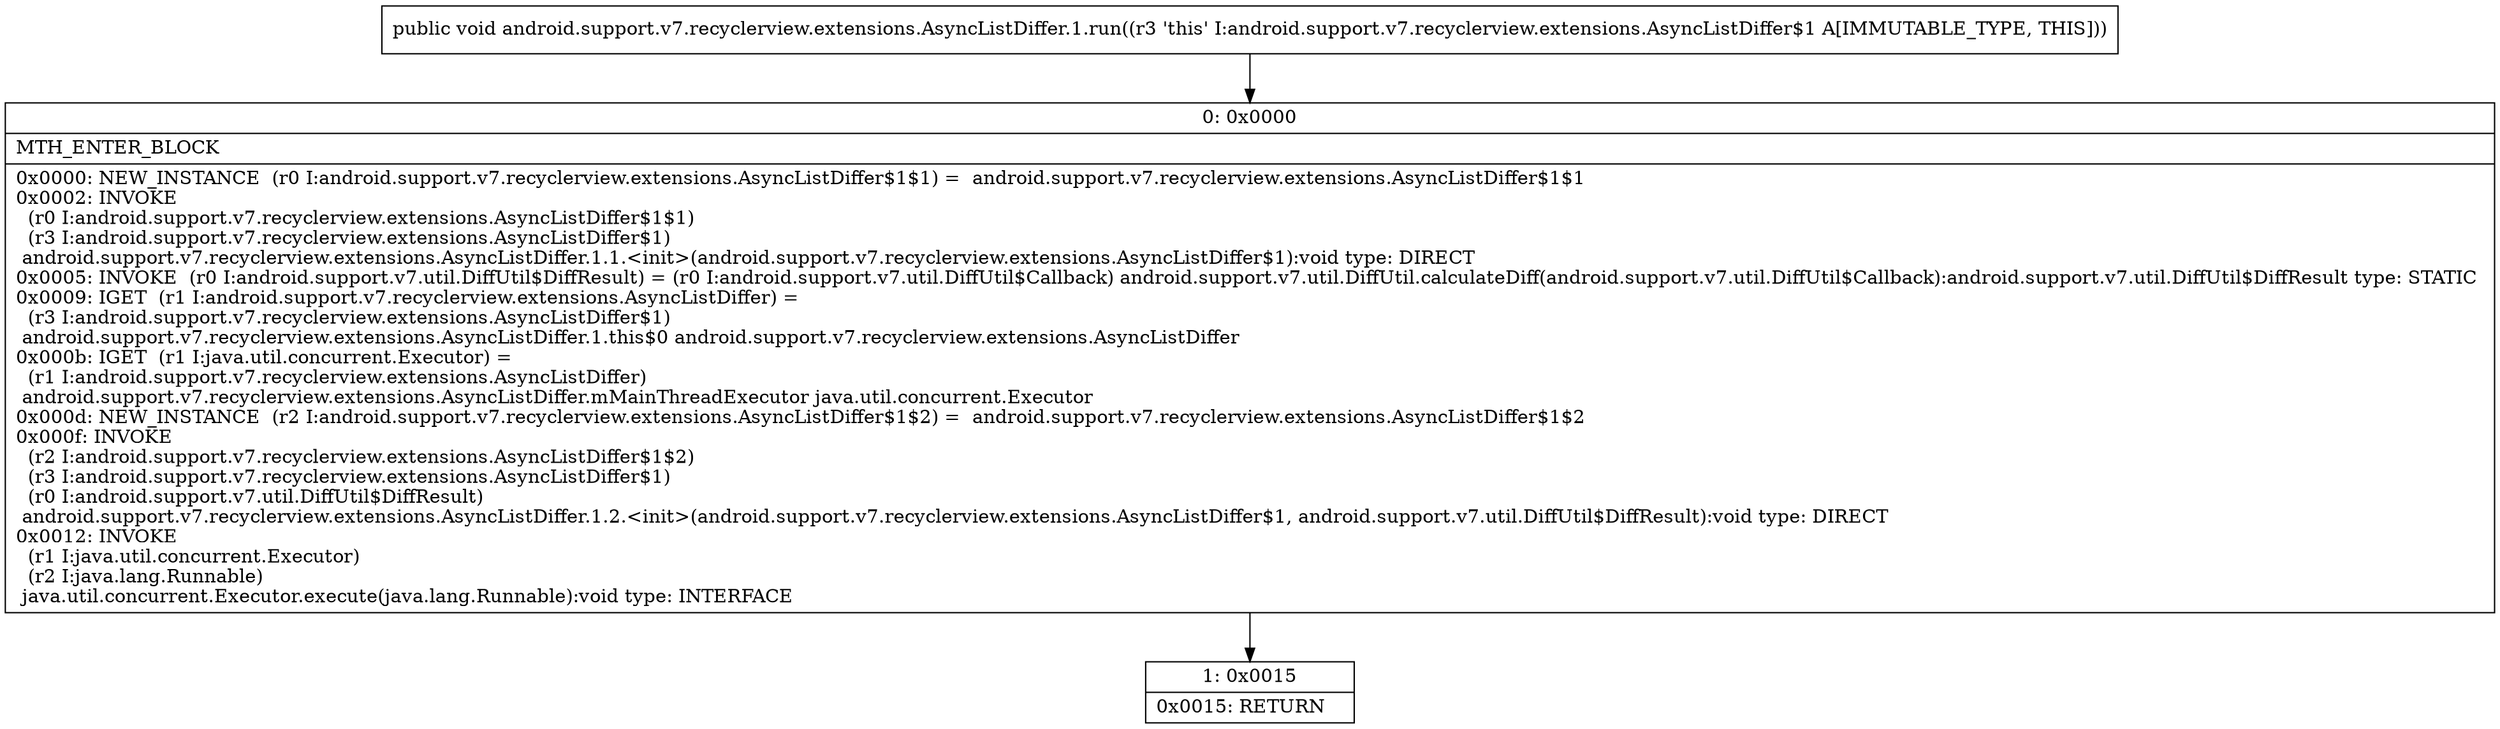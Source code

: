 digraph "CFG forandroid.support.v7.recyclerview.extensions.AsyncListDiffer.1.run()V" {
Node_0 [shape=record,label="{0\:\ 0x0000|MTH_ENTER_BLOCK\l|0x0000: NEW_INSTANCE  (r0 I:android.support.v7.recyclerview.extensions.AsyncListDiffer$1$1) =  android.support.v7.recyclerview.extensions.AsyncListDiffer$1$1 \l0x0002: INVOKE  \l  (r0 I:android.support.v7.recyclerview.extensions.AsyncListDiffer$1$1)\l  (r3 I:android.support.v7.recyclerview.extensions.AsyncListDiffer$1)\l android.support.v7.recyclerview.extensions.AsyncListDiffer.1.1.\<init\>(android.support.v7.recyclerview.extensions.AsyncListDiffer$1):void type: DIRECT \l0x0005: INVOKE  (r0 I:android.support.v7.util.DiffUtil$DiffResult) = (r0 I:android.support.v7.util.DiffUtil$Callback) android.support.v7.util.DiffUtil.calculateDiff(android.support.v7.util.DiffUtil$Callback):android.support.v7.util.DiffUtil$DiffResult type: STATIC \l0x0009: IGET  (r1 I:android.support.v7.recyclerview.extensions.AsyncListDiffer) = \l  (r3 I:android.support.v7.recyclerview.extensions.AsyncListDiffer$1)\l android.support.v7.recyclerview.extensions.AsyncListDiffer.1.this$0 android.support.v7.recyclerview.extensions.AsyncListDiffer \l0x000b: IGET  (r1 I:java.util.concurrent.Executor) = \l  (r1 I:android.support.v7.recyclerview.extensions.AsyncListDiffer)\l android.support.v7.recyclerview.extensions.AsyncListDiffer.mMainThreadExecutor java.util.concurrent.Executor \l0x000d: NEW_INSTANCE  (r2 I:android.support.v7.recyclerview.extensions.AsyncListDiffer$1$2) =  android.support.v7.recyclerview.extensions.AsyncListDiffer$1$2 \l0x000f: INVOKE  \l  (r2 I:android.support.v7.recyclerview.extensions.AsyncListDiffer$1$2)\l  (r3 I:android.support.v7.recyclerview.extensions.AsyncListDiffer$1)\l  (r0 I:android.support.v7.util.DiffUtil$DiffResult)\l android.support.v7.recyclerview.extensions.AsyncListDiffer.1.2.\<init\>(android.support.v7.recyclerview.extensions.AsyncListDiffer$1, android.support.v7.util.DiffUtil$DiffResult):void type: DIRECT \l0x0012: INVOKE  \l  (r1 I:java.util.concurrent.Executor)\l  (r2 I:java.lang.Runnable)\l java.util.concurrent.Executor.execute(java.lang.Runnable):void type: INTERFACE \l}"];
Node_1 [shape=record,label="{1\:\ 0x0015|0x0015: RETURN   \l}"];
MethodNode[shape=record,label="{public void android.support.v7.recyclerview.extensions.AsyncListDiffer.1.run((r3 'this' I:android.support.v7.recyclerview.extensions.AsyncListDiffer$1 A[IMMUTABLE_TYPE, THIS])) }"];
MethodNode -> Node_0;
Node_0 -> Node_1;
}

